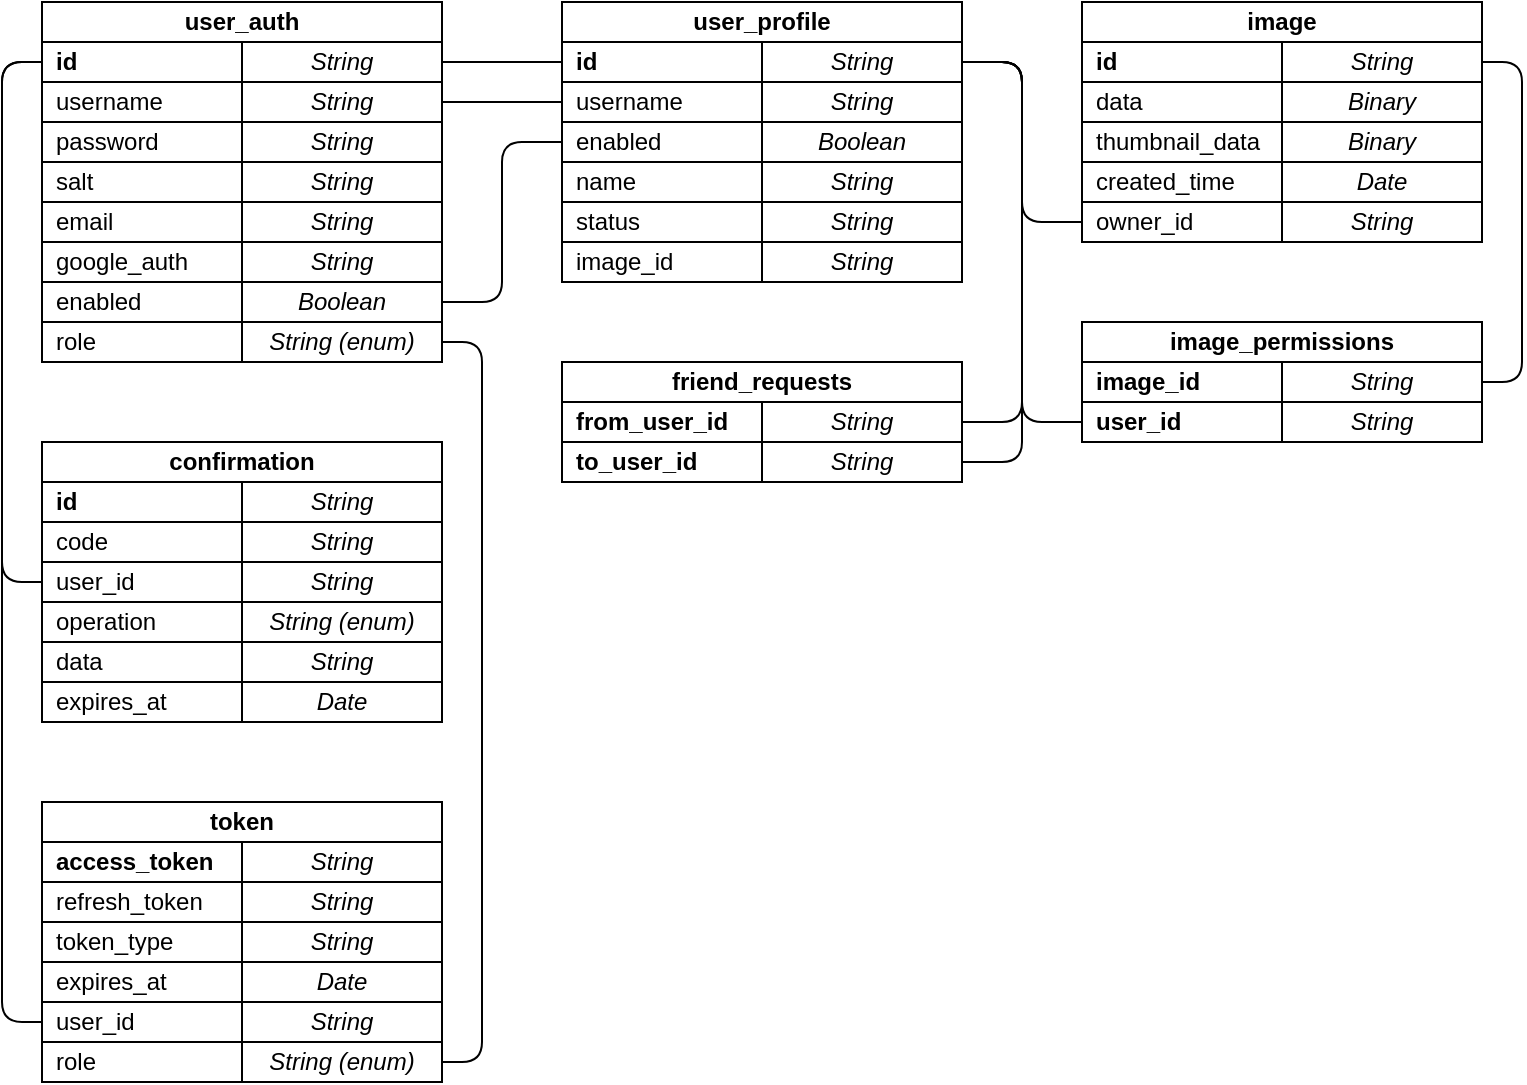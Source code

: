 <mxfile version="20.5.3" type="device"><diagram id="skyB6q6BRRAA29wVL2xn" name="Страница 1"><mxGraphModel dx="943" dy="548" grid="1" gridSize="10" guides="1" tooltips="1" connect="1" arrows="1" fold="1" page="1" pageScale="1" pageWidth="827" pageHeight="1169" math="0" shadow="0"><root><mxCell id="0"/><mxCell id="1" parent="0"/><mxCell id="R0LKcXxf1loNDlZdEOaP-101" style="edgeStyle=orthogonalEdgeStyle;rounded=1;orthogonalLoop=1;jettySize=auto;html=1;exitX=0;exitY=0.5;exitDx=0;exitDy=0;entryX=0;entryY=0.5;entryDx=0;entryDy=0;endArrow=none;endFill=0;" parent="1" source="o3dYbopEb7aljcyI0qQh-1" target="R0LKcXxf1loNDlZdEOaP-94" edge="1"><mxGeometry relative="1" as="geometry"/></mxCell><mxCell id="o3dYbopEb7aljcyI0qQh-1" value="&lt;b&gt;id&lt;/b&gt;" style="rounded=0;whiteSpace=wrap;html=1;align=left;spacingLeft=5;" parent="1" vertex="1"><mxGeometry x="200" y="220" width="100" height="20" as="geometry"/></mxCell><mxCell id="R0LKcXxf1loNDlZdEOaP-77" style="edgeStyle=orthogonalEdgeStyle;rounded=1;orthogonalLoop=1;jettySize=auto;html=1;exitX=1;exitY=0.5;exitDx=0;exitDy=0;entryX=0;entryY=0.5;entryDx=0;entryDy=0;endArrow=none;endFill=0;" parent="1" source="R0LKcXxf1loNDlZdEOaP-4" target="R0LKcXxf1loNDlZdEOaP-17" edge="1"><mxGeometry relative="1" as="geometry"/></mxCell><mxCell id="R0LKcXxf1loNDlZdEOaP-4" value="String" style="rounded=0;whiteSpace=wrap;html=1;spacingLeft=0;fontStyle=2" parent="1" vertex="1"><mxGeometry x="300" y="220" width="100" height="20" as="geometry"/></mxCell><mxCell id="R0LKcXxf1loNDlZdEOaP-5" value="username" style="rounded=0;whiteSpace=wrap;html=1;align=left;spacingLeft=5;" parent="1" vertex="1"><mxGeometry x="200" y="240" width="100" height="20" as="geometry"/></mxCell><mxCell id="R0LKcXxf1loNDlZdEOaP-78" style="edgeStyle=orthogonalEdgeStyle;rounded=1;orthogonalLoop=1;jettySize=auto;html=1;exitX=1;exitY=0.5;exitDx=0;exitDy=0;entryX=0;entryY=0.5;entryDx=0;entryDy=0;endArrow=none;endFill=0;" parent="1" source="R0LKcXxf1loNDlZdEOaP-6" target="R0LKcXxf1loNDlZdEOaP-19" edge="1"><mxGeometry relative="1" as="geometry"/></mxCell><mxCell id="R0LKcXxf1loNDlZdEOaP-6" value="String" style="rounded=0;whiteSpace=wrap;html=1;spacingLeft=0;fontStyle=2" parent="1" vertex="1"><mxGeometry x="300" y="240" width="100" height="20" as="geometry"/></mxCell><mxCell id="R0LKcXxf1loNDlZdEOaP-7" value="password" style="rounded=0;whiteSpace=wrap;html=1;align=left;spacingLeft=5;" parent="1" vertex="1"><mxGeometry x="200" y="260" width="100" height="20" as="geometry"/></mxCell><mxCell id="R0LKcXxf1loNDlZdEOaP-8" value="String" style="rounded=0;whiteSpace=wrap;html=1;spacingLeft=0;fontStyle=2" parent="1" vertex="1"><mxGeometry x="300" y="260" width="100" height="20" as="geometry"/></mxCell><mxCell id="R0LKcXxf1loNDlZdEOaP-9" value="salt" style="rounded=0;whiteSpace=wrap;html=1;align=left;spacingLeft=5;" parent="1" vertex="1"><mxGeometry x="200" y="280" width="100" height="20" as="geometry"/></mxCell><mxCell id="R0LKcXxf1loNDlZdEOaP-10" value="String" style="rounded=0;whiteSpace=wrap;html=1;spacingLeft=0;fontStyle=2" parent="1" vertex="1"><mxGeometry x="300" y="280" width="100" height="20" as="geometry"/></mxCell><mxCell id="R0LKcXxf1loNDlZdEOaP-11" value="email" style="rounded=0;whiteSpace=wrap;html=1;align=left;spacingLeft=5;" parent="1" vertex="1"><mxGeometry x="200" y="300" width="100" height="20" as="geometry"/></mxCell><mxCell id="R0LKcXxf1loNDlZdEOaP-12" value="String" style="rounded=0;whiteSpace=wrap;html=1;spacingLeft=0;fontStyle=2" parent="1" vertex="1"><mxGeometry x="300" y="300" width="100" height="20" as="geometry"/></mxCell><mxCell id="R0LKcXxf1loNDlZdEOaP-13" value="enabled" style="rounded=0;whiteSpace=wrap;html=1;align=left;spacingLeft=5;" parent="1" vertex="1"><mxGeometry x="200" y="340" width="100" height="20" as="geometry"/></mxCell><mxCell id="R0LKcXxf1loNDlZdEOaP-79" style="edgeStyle=orthogonalEdgeStyle;rounded=1;orthogonalLoop=1;jettySize=auto;html=1;exitX=1;exitY=0.5;exitDx=0;exitDy=0;entryX=0;entryY=0.5;entryDx=0;entryDy=0;endArrow=none;endFill=0;" parent="1" source="R0LKcXxf1loNDlZdEOaP-14" target="R0LKcXxf1loNDlZdEOaP-21" edge="1"><mxGeometry relative="1" as="geometry"/></mxCell><mxCell id="R0LKcXxf1loNDlZdEOaP-14" value="Boolean" style="rounded=0;whiteSpace=wrap;html=1;spacingLeft=0;fontStyle=2" parent="1" vertex="1"><mxGeometry x="300" y="340" width="100" height="20" as="geometry"/></mxCell><mxCell id="R0LKcXxf1loNDlZdEOaP-15" value="role" style="rounded=0;whiteSpace=wrap;html=1;align=left;spacingLeft=5;" parent="1" vertex="1"><mxGeometry x="200" y="360" width="100" height="20" as="geometry"/></mxCell><mxCell id="R0LKcXxf1loNDlZdEOaP-102" style="edgeStyle=orthogonalEdgeStyle;rounded=1;orthogonalLoop=1;jettySize=auto;html=1;exitX=1;exitY=0.5;exitDx=0;exitDy=0;entryX=1;entryY=0.5;entryDx=0;entryDy=0;endArrow=none;endFill=0;" parent="1" target="R0LKcXxf1loNDlZdEOaP-99" edge="1"><mxGeometry relative="1" as="geometry"><Array as="points"><mxPoint x="420" y="370"/><mxPoint x="420" y="730"/></Array><mxPoint x="400" y="370" as="sourcePoint"/></mxGeometry></mxCell><mxCell id="R0LKcXxf1loNDlZdEOaP-17" value="&lt;b&gt;id&lt;/b&gt;" style="rounded=0;whiteSpace=wrap;html=1;align=left;spacingLeft=5;" parent="1" vertex="1"><mxGeometry x="460" y="220" width="100" height="20" as="geometry"/></mxCell><mxCell id="R0LKcXxf1loNDlZdEOaP-83" style="edgeStyle=orthogonalEdgeStyle;rounded=1;orthogonalLoop=1;jettySize=auto;html=1;exitX=1;exitY=0.5;exitDx=0;exitDy=0;entryX=0;entryY=0.5;entryDx=0;entryDy=0;endArrow=none;endFill=0;" parent="1" source="R0LKcXxf1loNDlZdEOaP-18" target="R0LKcXxf1loNDlZdEOaP-70" edge="1"><mxGeometry relative="1" as="geometry"><Array as="points"><mxPoint x="690" y="230"/><mxPoint x="690" y="410"/></Array></mxGeometry></mxCell><mxCell id="R0LKcXxf1loNDlZdEOaP-84" style="edgeStyle=orthogonalEdgeStyle;rounded=1;orthogonalLoop=1;jettySize=auto;html=1;exitX=1;exitY=0.5;exitDx=0;exitDy=0;entryX=1;entryY=0.5;entryDx=0;entryDy=0;endArrow=none;endFill=0;" parent="1" source="R0LKcXxf1loNDlZdEOaP-18" target="R0LKcXxf1loNDlZdEOaP-34" edge="1"><mxGeometry relative="1" as="geometry"><Array as="points"><mxPoint x="690" y="230"/><mxPoint x="690" y="410"/></Array></mxGeometry></mxCell><mxCell id="R0LKcXxf1loNDlZdEOaP-85" style="edgeStyle=orthogonalEdgeStyle;rounded=1;orthogonalLoop=1;jettySize=auto;html=1;exitX=1;exitY=0.5;exitDx=0;exitDy=0;entryX=1;entryY=0.5;entryDx=0;entryDy=0;endArrow=none;endFill=0;" parent="1" source="R0LKcXxf1loNDlZdEOaP-18" target="R0LKcXxf1loNDlZdEOaP-47" edge="1"><mxGeometry relative="1" as="geometry"><Array as="points"><mxPoint x="690" y="230"/><mxPoint x="690" y="430"/></Array></mxGeometry></mxCell><mxCell id="R0LKcXxf1loNDlZdEOaP-18" value="String" style="rounded=0;whiteSpace=wrap;html=1;spacingLeft=0;fontStyle=2" parent="1" vertex="1"><mxGeometry x="560" y="220" width="100" height="20" as="geometry"/></mxCell><mxCell id="R0LKcXxf1loNDlZdEOaP-19" value="username" style="rounded=0;whiteSpace=wrap;html=1;align=left;spacingLeft=5;" parent="1" vertex="1"><mxGeometry x="460" y="240" width="100" height="20" as="geometry"/></mxCell><mxCell id="R0LKcXxf1loNDlZdEOaP-20" value="String" style="rounded=0;whiteSpace=wrap;html=1;spacingLeft=0;fontStyle=2" parent="1" vertex="1"><mxGeometry x="560" y="240" width="100" height="20" as="geometry"/></mxCell><mxCell id="R0LKcXxf1loNDlZdEOaP-21" value="enabled&lt;span style=&quot;white-space: pre;&quot;&gt;&#9;&lt;/span&gt;&lt;span style=&quot;white-space: pre;&quot;&gt;&#9;&lt;/span&gt;" style="rounded=0;whiteSpace=wrap;html=1;align=left;spacingLeft=5;" parent="1" vertex="1"><mxGeometry x="460" y="260" width="100" height="20" as="geometry"/></mxCell><mxCell id="R0LKcXxf1loNDlZdEOaP-22" value="Boolean" style="rounded=0;whiteSpace=wrap;html=1;spacingLeft=0;fontStyle=2" parent="1" vertex="1"><mxGeometry x="560" y="260" width="100" height="20" as="geometry"/></mxCell><mxCell id="R0LKcXxf1loNDlZdEOaP-23" value="name" style="rounded=0;whiteSpace=wrap;html=1;align=left;spacingLeft=5;" parent="1" vertex="1"><mxGeometry x="460" y="280" width="100" height="20" as="geometry"/></mxCell><mxCell id="R0LKcXxf1loNDlZdEOaP-24" value="String" style="rounded=0;whiteSpace=wrap;html=1;spacingLeft=0;fontStyle=2" parent="1" vertex="1"><mxGeometry x="560" y="280" width="100" height="20" as="geometry"/></mxCell><mxCell id="R0LKcXxf1loNDlZdEOaP-25" value="status" style="rounded=0;whiteSpace=wrap;html=1;align=left;spacingLeft=5;" parent="1" vertex="1"><mxGeometry x="460" y="300" width="100" height="20" as="geometry"/></mxCell><mxCell id="R0LKcXxf1loNDlZdEOaP-26" value="String" style="rounded=0;whiteSpace=wrap;html=1;spacingLeft=0;fontStyle=2" parent="1" vertex="1"><mxGeometry x="560" y="300" width="100" height="20" as="geometry"/></mxCell><mxCell id="R0LKcXxf1loNDlZdEOaP-27" value="image_id" style="rounded=0;whiteSpace=wrap;html=1;align=left;spacingLeft=5;" parent="1" vertex="1"><mxGeometry x="460" y="320" width="100" height="20" as="geometry"/></mxCell><mxCell id="R0LKcXxf1loNDlZdEOaP-28" value="String" style="rounded=0;whiteSpace=wrap;html=1;spacingLeft=0;fontStyle=2" parent="1" vertex="1"><mxGeometry x="560" y="320" width="100" height="20" as="geometry"/></mxCell><mxCell id="R0LKcXxf1loNDlZdEOaP-31" value="user_auth" style="rounded=0;whiteSpace=wrap;html=1;fontStyle=1" parent="1" vertex="1"><mxGeometry x="200" y="200" width="200" height="20" as="geometry"/></mxCell><mxCell id="R0LKcXxf1loNDlZdEOaP-32" value="user_profile" style="rounded=0;whiteSpace=wrap;html=1;fontStyle=1" parent="1" vertex="1"><mxGeometry x="460" y="200" width="200" height="20" as="geometry"/></mxCell><mxCell id="R0LKcXxf1loNDlZdEOaP-33" value="&lt;b&gt;from_user_id&lt;/b&gt;" style="rounded=0;whiteSpace=wrap;html=1;align=left;spacingLeft=5;" parent="1" vertex="1"><mxGeometry x="460" y="400" width="100" height="20" as="geometry"/></mxCell><mxCell id="R0LKcXxf1loNDlZdEOaP-34" value="String" style="rounded=0;whiteSpace=wrap;html=1;spacingLeft=0;fontStyle=2" parent="1" vertex="1"><mxGeometry x="560" y="400" width="100" height="20" as="geometry"/></mxCell><mxCell id="R0LKcXxf1loNDlZdEOaP-45" value="friend_requests" style="rounded=0;whiteSpace=wrap;html=1;fontStyle=1" parent="1" vertex="1"><mxGeometry x="460" y="380" width="200" height="20" as="geometry"/></mxCell><mxCell id="R0LKcXxf1loNDlZdEOaP-46" value="&lt;b&gt;to_user_id&lt;/b&gt;" style="rounded=0;whiteSpace=wrap;html=1;align=left;spacingLeft=5;" parent="1" vertex="1"><mxGeometry x="460" y="420" width="100" height="20" as="geometry"/></mxCell><mxCell id="R0LKcXxf1loNDlZdEOaP-47" value="String" style="rounded=0;whiteSpace=wrap;html=1;spacingLeft=0;fontStyle=2" parent="1" vertex="1"><mxGeometry x="560" y="420" width="100" height="20" as="geometry"/></mxCell><mxCell id="R0LKcXxf1loNDlZdEOaP-80" style="edgeStyle=orthogonalEdgeStyle;rounded=1;orthogonalLoop=1;jettySize=auto;html=1;exitX=1;exitY=0.5;exitDx=0;exitDy=0;entryX=1;entryY=0.5;entryDx=0;entryDy=0;endArrow=none;endFill=0;" parent="1" source="R0LKcXxf1loNDlZdEOaP-49" target="R0LKcXxf1loNDlZdEOaP-62" edge="1"><mxGeometry relative="1" as="geometry"><Array as="points"><mxPoint x="940" y="230"/><mxPoint x="940" y="390"/></Array></mxGeometry></mxCell><mxCell id="R0LKcXxf1loNDlZdEOaP-48" value="&lt;b&gt;id&lt;/b&gt;" style="rounded=0;whiteSpace=wrap;html=1;align=left;spacingLeft=5;" parent="1" vertex="1"><mxGeometry x="720" y="220" width="100" height="20" as="geometry"/></mxCell><mxCell id="R0LKcXxf1loNDlZdEOaP-49" value="String" style="rounded=0;whiteSpace=wrap;html=1;spacingLeft=0;fontStyle=2" parent="1" vertex="1"><mxGeometry x="820" y="220" width="100" height="20" as="geometry"/></mxCell><mxCell id="R0LKcXxf1loNDlZdEOaP-50" value="data" style="rounded=0;whiteSpace=wrap;html=1;align=left;spacingLeft=5;" parent="1" vertex="1"><mxGeometry x="720" y="240" width="100" height="20" as="geometry"/></mxCell><mxCell id="R0LKcXxf1loNDlZdEOaP-51" value="Binary" style="rounded=0;whiteSpace=wrap;html=1;spacingLeft=0;fontStyle=2" parent="1" vertex="1"><mxGeometry x="820" y="240" width="100" height="20" as="geometry"/></mxCell><mxCell id="R0LKcXxf1loNDlZdEOaP-52" value="created_time" style="rounded=0;whiteSpace=wrap;html=1;align=left;spacingLeft=5;" parent="1" vertex="1"><mxGeometry x="720" y="280" width="100" height="20" as="geometry"/></mxCell><mxCell id="R0LKcXxf1loNDlZdEOaP-53" value="Date" style="rounded=0;whiteSpace=wrap;html=1;spacingLeft=0;fontStyle=2" parent="1" vertex="1"><mxGeometry x="820" y="280" width="100" height="20" as="geometry"/></mxCell><mxCell id="R0LKcXxf1loNDlZdEOaP-54" value="owner_id" style="rounded=0;whiteSpace=wrap;html=1;align=left;spacingLeft=5;" parent="1" vertex="1"><mxGeometry x="720" y="300" width="100" height="20" as="geometry"/></mxCell><mxCell id="R0LKcXxf1loNDlZdEOaP-55" value="String" style="rounded=0;whiteSpace=wrap;html=1;spacingLeft=0;fontStyle=2" parent="1" vertex="1"><mxGeometry x="820" y="300" width="100" height="20" as="geometry"/></mxCell><mxCell id="R0LKcXxf1loNDlZdEOaP-60" value="image" style="rounded=0;whiteSpace=wrap;html=1;fontStyle=1" parent="1" vertex="1"><mxGeometry x="720" y="200" width="200" height="20" as="geometry"/></mxCell><mxCell id="R0LKcXxf1loNDlZdEOaP-61" value="&lt;b&gt;image_id&lt;/b&gt;" style="rounded=0;whiteSpace=wrap;html=1;align=left;spacingLeft=5;" parent="1" vertex="1"><mxGeometry x="720" y="380" width="100" height="20" as="geometry"/></mxCell><mxCell id="R0LKcXxf1loNDlZdEOaP-62" value="String" style="rounded=0;whiteSpace=wrap;html=1;spacingLeft=0;fontStyle=2" parent="1" vertex="1"><mxGeometry x="820" y="380" width="100" height="20" as="geometry"/></mxCell><mxCell id="R0LKcXxf1loNDlZdEOaP-69" value="image_permissions" style="rounded=0;whiteSpace=wrap;html=1;fontStyle=1" parent="1" vertex="1"><mxGeometry x="720" y="360" width="200" height="20" as="geometry"/></mxCell><mxCell id="R0LKcXxf1loNDlZdEOaP-70" value="&lt;b&gt;user_id&lt;/b&gt;" style="rounded=0;whiteSpace=wrap;html=1;align=left;spacingLeft=5;" parent="1" vertex="1"><mxGeometry x="720" y="400" width="100" height="20" as="geometry"/></mxCell><mxCell id="R0LKcXxf1loNDlZdEOaP-71" value="String" style="rounded=0;whiteSpace=wrap;html=1;spacingLeft=0;fontStyle=2" parent="1" vertex="1"><mxGeometry x="820" y="400" width="100" height="20" as="geometry"/></mxCell><mxCell id="R0LKcXxf1loNDlZdEOaP-86" value="&lt;b&gt;access_token&lt;/b&gt;" style="rounded=0;whiteSpace=wrap;html=1;align=left;spacingLeft=5;" parent="1" vertex="1"><mxGeometry x="200" y="620" width="100" height="20" as="geometry"/></mxCell><mxCell id="R0LKcXxf1loNDlZdEOaP-87" value="String" style="rounded=0;whiteSpace=wrap;html=1;spacingLeft=0;fontStyle=2" parent="1" vertex="1"><mxGeometry x="300" y="620" width="100" height="20" as="geometry"/></mxCell><mxCell id="R0LKcXxf1loNDlZdEOaP-88" value="refresh_token" style="rounded=0;whiteSpace=wrap;html=1;align=left;spacingLeft=5;" parent="1" vertex="1"><mxGeometry x="200" y="640" width="100" height="20" as="geometry"/></mxCell><mxCell id="R0LKcXxf1loNDlZdEOaP-89" value="String" style="rounded=0;whiteSpace=wrap;html=1;spacingLeft=0;fontStyle=2" parent="1" vertex="1"><mxGeometry x="300" y="640" width="100" height="20" as="geometry"/></mxCell><mxCell id="R0LKcXxf1loNDlZdEOaP-90" value="token_type" style="rounded=0;whiteSpace=wrap;html=1;align=left;spacingLeft=5;" parent="1" vertex="1"><mxGeometry x="200" y="660" width="100" height="20" as="geometry"/></mxCell><mxCell id="R0LKcXxf1loNDlZdEOaP-91" value="String" style="rounded=0;whiteSpace=wrap;html=1;spacingLeft=0;fontStyle=2" parent="1" vertex="1"><mxGeometry x="300" y="660" width="100" height="20" as="geometry"/></mxCell><mxCell id="R0LKcXxf1loNDlZdEOaP-92" value="expires_at" style="rounded=0;whiteSpace=wrap;html=1;align=left;spacingLeft=5;" parent="1" vertex="1"><mxGeometry x="200" y="680" width="100" height="20" as="geometry"/></mxCell><mxCell id="R0LKcXxf1loNDlZdEOaP-93" value="Date" style="rounded=0;whiteSpace=wrap;html=1;spacingLeft=0;fontStyle=2" parent="1" vertex="1"><mxGeometry x="300" y="680" width="100" height="20" as="geometry"/></mxCell><mxCell id="R0LKcXxf1loNDlZdEOaP-94" value="user_id" style="rounded=0;whiteSpace=wrap;html=1;align=left;spacingLeft=5;" parent="1" vertex="1"><mxGeometry x="200" y="700" width="100" height="20" as="geometry"/></mxCell><mxCell id="R0LKcXxf1loNDlZdEOaP-95" value="String" style="rounded=0;whiteSpace=wrap;html=1;spacingLeft=0;fontStyle=2" parent="1" vertex="1"><mxGeometry x="300" y="700" width="100" height="20" as="geometry"/></mxCell><mxCell id="R0LKcXxf1loNDlZdEOaP-98" value="role" style="rounded=0;whiteSpace=wrap;html=1;align=left;spacingLeft=5;" parent="1" vertex="1"><mxGeometry x="200" y="720" width="100" height="20" as="geometry"/></mxCell><mxCell id="R0LKcXxf1loNDlZdEOaP-99" value="String (enum)" style="rounded=0;whiteSpace=wrap;html=1;spacingLeft=0;fontStyle=2" parent="1" vertex="1"><mxGeometry x="300" y="720" width="100" height="20" as="geometry"/></mxCell><mxCell id="R0LKcXxf1loNDlZdEOaP-100" value="token" style="rounded=0;whiteSpace=wrap;html=1;fontStyle=1" parent="1" vertex="1"><mxGeometry x="200" y="600" width="200" height="20" as="geometry"/></mxCell><mxCell id="_CY-QC2Wd3_7gfvw9YXV-1" value="google_auth" style="rounded=0;whiteSpace=wrap;html=1;align=left;spacingLeft=5;" parent="1" vertex="1"><mxGeometry x="200" y="320" width="100" height="20" as="geometry"/></mxCell><mxCell id="_CY-QC2Wd3_7gfvw9YXV-2" value="String" style="rounded=0;whiteSpace=wrap;html=1;spacingLeft=0;fontStyle=2" parent="1" vertex="1"><mxGeometry x="300" y="320" width="100" height="20" as="geometry"/></mxCell><mxCell id="LvnQudSFnJyzhxFMzb4G-2" style="edgeStyle=orthogonalEdgeStyle;rounded=1;orthogonalLoop=1;jettySize=auto;html=1;exitX=1;exitY=0.5;exitDx=0;exitDy=0;entryX=0;entryY=0.5;entryDx=0;entryDy=0;endArrow=none;endFill=0;" parent="1" source="R0LKcXxf1loNDlZdEOaP-18" target="R0LKcXxf1loNDlZdEOaP-54" edge="1"><mxGeometry relative="1" as="geometry"><Array as="points"><mxPoint x="690" y="230"/><mxPoint x="690" y="310"/></Array><mxPoint x="700" y="290" as="sourcePoint"/><mxPoint x="700" y="430" as="targetPoint"/></mxGeometry></mxCell><mxCell id="pJT5ypggMm9KDsdhM-H7-1" value="thumbnail_data" style="rounded=0;whiteSpace=wrap;html=1;align=left;spacingLeft=5;" parent="1" vertex="1"><mxGeometry x="720" y="260" width="100" height="20" as="geometry"/></mxCell><mxCell id="pJT5ypggMm9KDsdhM-H7-2" value="Binary" style="rounded=0;whiteSpace=wrap;html=1;spacingLeft=0;fontStyle=2" parent="1" vertex="1"><mxGeometry x="820" y="260" width="100" height="20" as="geometry"/></mxCell><mxCell id="ej3S26QK11mgiXgW05DM-11" value="String (enum)" style="rounded=0;whiteSpace=wrap;html=1;spacingLeft=0;fontStyle=2" vertex="1" parent="1"><mxGeometry x="300" y="360" width="100" height="20" as="geometry"/></mxCell><mxCell id="ej3S26QK11mgiXgW05DM-18" value="&lt;b&gt;id&lt;/b&gt;" style="rounded=0;whiteSpace=wrap;html=1;align=left;spacingLeft=5;" vertex="1" parent="1"><mxGeometry x="200" y="440" width="100" height="20" as="geometry"/></mxCell><mxCell id="ej3S26QK11mgiXgW05DM-19" value="String" style="rounded=0;whiteSpace=wrap;html=1;spacingLeft=0;fontStyle=2" vertex="1" parent="1"><mxGeometry x="300" y="440" width="100" height="20" as="geometry"/></mxCell><mxCell id="ej3S26QK11mgiXgW05DM-20" value="confirmation" style="rounded=0;whiteSpace=wrap;html=1;fontStyle=1" vertex="1" parent="1"><mxGeometry x="200" y="420" width="200" height="20" as="geometry"/></mxCell><mxCell id="ej3S26QK11mgiXgW05DM-21" value="&lt;span&gt;code&lt;/span&gt;" style="rounded=0;whiteSpace=wrap;html=1;align=left;spacingLeft=5;fontStyle=0" vertex="1" parent="1"><mxGeometry x="200" y="460" width="100" height="20" as="geometry"/></mxCell><mxCell id="ej3S26QK11mgiXgW05DM-22" value="String" style="rounded=0;whiteSpace=wrap;html=1;spacingLeft=0;fontStyle=2" vertex="1" parent="1"><mxGeometry x="300" y="460" width="100" height="20" as="geometry"/></mxCell><mxCell id="ej3S26QK11mgiXgW05DM-23" value="&lt;span&gt;user_id&lt;/span&gt;" style="rounded=0;whiteSpace=wrap;html=1;align=left;spacingLeft=5;fontStyle=0" vertex="1" parent="1"><mxGeometry x="200" y="480" width="100" height="20" as="geometry"/></mxCell><mxCell id="ej3S26QK11mgiXgW05DM-24" value="String" style="rounded=0;whiteSpace=wrap;html=1;spacingLeft=0;fontStyle=2" vertex="1" parent="1"><mxGeometry x="300" y="480" width="100" height="20" as="geometry"/></mxCell><mxCell id="ej3S26QK11mgiXgW05DM-25" value="operation" style="rounded=0;whiteSpace=wrap;html=1;align=left;spacingLeft=5;fontStyle=0" vertex="1" parent="1"><mxGeometry x="200" y="500" width="100" height="20" as="geometry"/></mxCell><mxCell id="ej3S26QK11mgiXgW05DM-26" value="String (enum)" style="rounded=0;whiteSpace=wrap;html=1;spacingLeft=0;fontStyle=2" vertex="1" parent="1"><mxGeometry x="300" y="500" width="100" height="20" as="geometry"/></mxCell><mxCell id="ej3S26QK11mgiXgW05DM-27" value="&lt;span&gt;data&lt;/span&gt;" style="rounded=0;whiteSpace=wrap;html=1;align=left;spacingLeft=5;fontStyle=0" vertex="1" parent="1"><mxGeometry x="200" y="520" width="100" height="20" as="geometry"/></mxCell><mxCell id="ej3S26QK11mgiXgW05DM-28" value="String" style="rounded=0;whiteSpace=wrap;html=1;spacingLeft=0;fontStyle=2" vertex="1" parent="1"><mxGeometry x="300" y="520" width="100" height="20" as="geometry"/></mxCell><mxCell id="ej3S26QK11mgiXgW05DM-29" value="&lt;span&gt;expires_at&lt;/span&gt;" style="rounded=0;whiteSpace=wrap;html=1;align=left;spacingLeft=5;fontStyle=0" vertex="1" parent="1"><mxGeometry x="200" y="540" width="100" height="20" as="geometry"/></mxCell><mxCell id="ej3S26QK11mgiXgW05DM-30" value="Date" style="rounded=0;whiteSpace=wrap;html=1;spacingLeft=0;fontStyle=2" vertex="1" parent="1"><mxGeometry x="300" y="540" width="100" height="20" as="geometry"/></mxCell><mxCell id="ej3S26QK11mgiXgW05DM-31" style="edgeStyle=orthogonalEdgeStyle;rounded=1;orthogonalLoop=1;jettySize=auto;html=1;exitX=0;exitY=0.5;exitDx=0;exitDy=0;entryX=0;entryY=0.5;entryDx=0;entryDy=0;endArrow=none;endFill=0;" edge="1" parent="1" source="o3dYbopEb7aljcyI0qQh-1" target="ej3S26QK11mgiXgW05DM-23"><mxGeometry relative="1" as="geometry"><mxPoint x="140" y="240" as="sourcePoint"/><mxPoint x="140" y="720" as="targetPoint"/><Array as="points"><mxPoint x="180" y="230"/><mxPoint x="180" y="490"/></Array></mxGeometry></mxCell></root></mxGraphModel></diagram></mxfile>